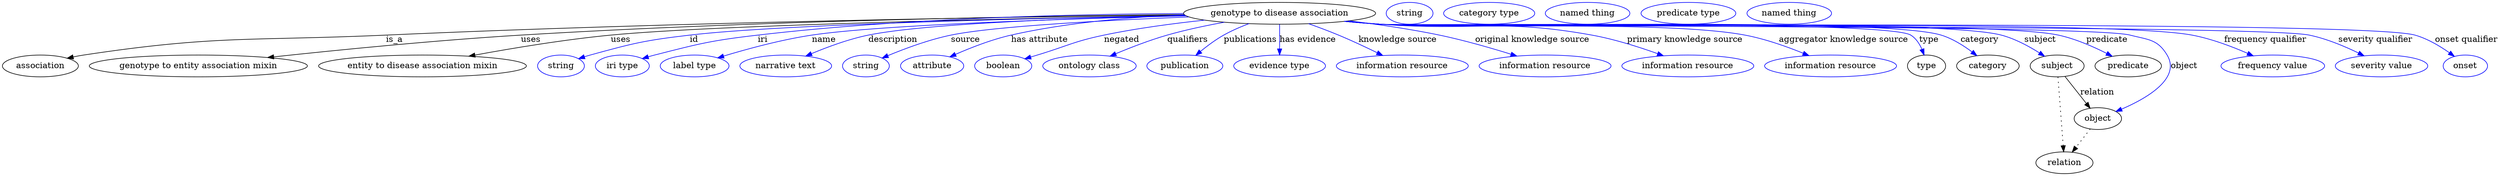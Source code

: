 digraph {
	graph [bb="0,0,4103.4,283"];
	node [label="\N"];
	"genotype to disease association"	[height=0.5,
		label="genotype to disease association",
		pos="2098.4,265",
		width=4.3871];
	association	[height=0.5,
		pos="62.394,178",
		width=1.7332];
	"genotype to disease association" -> association	[label=is_a,
		lp="645.39,221.5",
		pos="e,106.72,190.68 1942,262.45 1673.7,259.29 1108.6,250.53 631.39,229 410.24,219.02 353.31,228.88 134.39,196 128.62,195.13 122.62,194.04 \
116.66,192.82"];
	"genotype to entity association mixin"	[height=0.5,
		pos="322.39,178",
		width=4.9829];
	"genotype to disease association" -> "genotype to entity association mixin"	[label=uses,
		lp="868.89,221.5",
		pos="e,436.21,191.93 1941.4,262.91 1705,260.51 1243.6,252.92 852.39,229 713.09,220.48 553.72,204.62 446.43,193.03"];
	"entity to disease association mixin"	[height=0.5,
		pos="690.39,178",
		width=4.7482];
	"genotype to disease association" -> "entity to disease association mixin"	[label=uses,
		lp="1015.9,221.5",
		pos="e,766.55,194.13 1943.2,261.52 1685,256.98 1177.7,246.19 999.39,229 923.69,221.7 838.4,207.44 776.64,196.01"];
	id	[color=blue,
		height=0.5,
		label=string,
		pos="917.39,178",
		width=1.0652];
	"genotype to disease association" -> id	[color=blue,
		label=id,
		lp="1136.4,221.5",
		pos="e,946.37,190.01 1943.3,261.47 1710.6,257.14 1282.2,247.01 1129.4,229 1055.6,220.3 1037.1,215.79 965.39,196 962.28,195.14 959.08,\
194.18 955.89,193.17",
		style=solid];
	iri	[color=blue,
		height=0.5,
		label="iri type",
		pos="1018.4,178",
		width=1.2277];
	"genotype to disease association" -> iri	[color=blue,
		label=iri,
		lp="1248.4,221.5",
		pos="e,1051.3,190.21 1940.1,264.73 1767.5,263.85 1483.4,257.52 1240.4,229 1164.4,220.08 1145.5,215.05 1071.4,196 1068,195.13 1064.5,194.17 \
1061.1,193.16",
		style=solid];
	name	[color=blue,
		height=0.5,
		label="label type",
		pos="1137.4,178",
		width=1.5707];
	"genotype to disease association" -> name	[color=blue,
		label=name,
		lp="1349.4,221.5",
		pos="e,1175.5,191.46 1944.8,260.81 1755.1,256.21 1443.8,246.3 1329.4,229 1279.5,221.46 1223.9,206.19 1185.4,194.5",
		style=solid];
	description	[color=blue,
		height=0.5,
		label="narrative text",
		pos="1287.4,178",
		width=2.0943];
	"genotype to disease association" -> description	[color=blue,
		label=description,
		lp="1462.9,221.5",
		pos="e,1320.1,194.32 1943.4,261.4 1775.3,257.61 1518.2,248.75 1422.4,229 1390.2,222.37 1355.5,209.38 1329.4,198.3",
		style=solid];
	source	[color=blue,
		height=0.5,
		label=string,
		pos="1419.4,178",
		width=1.0652];
	"genotype to disease association" -> source	[color=blue,
		label=source,
		lp="1581.4,221.5",
		pos="e,1446,191.19 1949.1,259.07 1815.3,253.78 1629.4,244.06 1557.4,229 1521.7,221.55 1482.9,206.83 1455.5,195.28",
		style=solid];
	"has attribute"	[color=blue,
		height=0.5,
		label=attribute,
		pos="1527.4,178",
		width=1.4443];
	"genotype to disease association" -> "has attribute"	[color=blue,
		label="has attribute",
		lp="1703.4,221.5",
		pos="e,1556.3,193.03 1941.8,262.64 1856.5,259.15 1749.6,250.28 1656.4,229 1624.8,221.8 1590.7,208.32 1565.5,197.17",
		style=solid];
	negated	[color=blue,
		height=0.5,
		label=boolean,
		pos="1644.4,178",
		width=1.2999];
	"genotype to disease association" -> negated	[color=blue,
		label=negated,
		lp="1838.4,221.5",
		pos="e,1679.6,189.93 1974.9,253.74 1923.4,248.25 1863.2,240.24 1809.4,229 1759.4,218.56 1748.2,210.87 1699.4,196 1696.1,194.99 1692.7,\
193.95 1689.2,192.9",
		style=solid];
	qualifiers	[color=blue,
		height=0.5,
		label="ontology class",
		pos="1785.4,178",
		width=2.1304];
	"genotype to disease association" -> qualifiers	[color=blue,
		label=qualifiers,
		lp="1946.9,221.5",
		pos="e,1819.3,194.24 2007.3,250.23 1977.1,244.75 1943.6,237.66 1913.4,229 1884.5,220.71 1853.1,208.5 1828.7,198.21",
		style=solid];
	publications	[color=blue,
		height=0.5,
		label=publication,
		pos="1942.4,178",
		width=1.7332];
	"genotype to disease association" -> publications	[color=blue,
		label=publications,
		lp="2050.4,221.5",
		pos="e,1960.4,195.45 2048,247.93 2034.1,242.68 2019.3,236.3 2006.4,229 1993,221.42 1979.3,211.19 1968.1,201.95",
		style=solid];
	"has evidence"	[color=blue,
		height=0.5,
		label="evidence type",
		pos="2098.4,178",
		width=2.0943];
	"genotype to disease association" -> "has evidence"	[color=blue,
		label="has evidence",
		lp="2144.9,221.5",
		pos="e,2098.4,196.18 2098.4,246.8 2098.4,235.16 2098.4,219.55 2098.4,206.24",
		style=solid];
	"knowledge source"	[color=blue,
		height=0.5,
		label="information resource",
		pos="2300.4,178",
		width=3.015];
	"genotype to disease association" -> "knowledge source"	[color=blue,
		label="knowledge source",
		lp="2292.9,221.5",
		pos="e,2268.1,195.37 2146.1,247.83 2161.9,242.2 2179.5,235.62 2195.4,229 2216.7,220.11 2239.9,209.19 2259.1,199.83",
		style=solid];
	"original knowledge source"	[color=blue,
		height=0.5,
		label="information resource",
		pos="2535.4,178",
		width=3.015];
	"genotype to disease association" -> "original knowledge source"	[color=blue,
		label="original knowledge source",
		lp="2514.4,221.5",
		pos="e,2489,194.37 2212.6,252.52 2259,246.89 2313,239.11 2361.4,229 2401.3,220.66 2445.4,207.94 2479.3,197.41",
		style=solid];
	"primary knowledge source"	[color=blue,
		height=0.5,
		label="information resource",
		pos="2770.4,178",
		width=3.015];
	"genotype to disease association" -> "primary knowledge source"	[color=blue,
		label="primary knowledge source",
		lp="2765.4,221.5",
		pos="e,2730.2,194.86 2208.4,252.02 2227.4,250.18 2246.9,248.42 2265.4,247 2419.4,235.18 2460.4,256.52 2612.4,229 2649.4,222.29 2689.9,\
209.38 2720.6,198.36",
		style=solid];
	"aggregator knowledge source"	[color=blue,
		height=0.5,
		label="information resource",
		pos="3005.4,178",
		width=3.015];
	"genotype to disease association" -> "aggregator knowledge source"	[color=blue,
		label="aggregator knowledge source",
		lp="3026.9,221.5",
		pos="e,2969.7,195.13 2206.5,251.85 2226.1,249.98 2246.3,248.25 2265.4,247 2398.3,238.25 2733.5,253.55 2864.4,229 2897.5,222.79 2933.3,\
210.04 2960.5,198.97",
		style=solid];
	type	[height=0.5,
		pos="3163.4,178",
		width=0.86659];
	"genotype to disease association" -> type	[color=blue,
		label=type,
		lp="3167.4,221.5",
		pos="e,3159.4,196.04 2206.1,251.75 2225.8,249.87 2246.2,248.17 2265.4,247 2313.8,244.04 3096.2,254.57 3137.4,229 3145.9,223.69 3151.8,\
214.58 3155.8,205.58",
		style=solid];
	category	[height=0.5,
		pos="3264.4,178",
		width=1.4263];
	"genotype to disease association" -> category	[color=blue,
		label=category,
		lp="3250.9,221.5",
		pos="e,3246.3,194.98 2205.6,251.77 2225.5,249.88 2246,248.17 2265.4,247 2367.7,240.81 3089.4,259.06 3187.4,229 3205.8,223.35 3224,211.88 \
3238.1,201.35",
		style=solid];
	subject	[height=0.5,
		pos="3378.4,178",
		width=1.2277];
	"genotype to disease association" -> subject	[color=blue,
		label=subject,
		lp="3350.4,221.5",
		pos="e,3357.7,194.04 2205.6,251.74 2225.5,249.85 2246,248.15 2265.4,247 2378.7,240.25 3176.7,257.92 3286.4,229 3308.8,223.08 3331.8,210.62 \
3349.2,199.62",
		style=solid];
	predicate	[height=0.5,
		pos="3495.4,178",
		width=1.5165];
	"genotype to disease association" -> predicate	[color=blue,
		label=predicate,
		lp="3460.4,221.5",
		pos="e,3469,194.07 2205.6,251.72 2225.5,249.83 2246,248.14 2265.4,247 2389.1,239.72 3259.3,255.21 3380.4,229 3408.3,222.96 3437.8,209.97 \
3460,198.74",
		style=solid];
	object	[height=0.5,
		pos="3445.4,91",
		width=1.0832];
	"genotype to disease association" -> object	[color=blue,
		label=object,
		lp="3587.4,178",
		pos="e,3475.1,102.68 2205.2,251.74 2225.2,249.84 2245.9,248.13 2265.4,247 2333.8,243.03 3432.1,246.3 3498.4,229 3528.2,221.22 3543.6,\
222.48 3559.4,196 3582.5,157.25 3525.9,124.48 3484.4,106.59",
		style=solid];
	"frequency qualifier"	[color=blue,
		height=0.5,
		label="frequency value",
		pos="3733.4,178",
		width=2.3651];
	"genotype to disease association" -> "frequency qualifier"	[color=blue,
		label="frequency qualifier",
		lp="3721.4,221.5",
		pos="e,3701.2,194.69 2205.2,251.72 2225.2,249.82 2245.9,248.12 2265.4,247 2413.5,238.48 3454.6,256.51 3600.4,229 3632.1,223.02 3666.1,\
210.1 3691.8,198.89",
		style=solid];
	"severity qualifier"	[color=blue,
		height=0.5,
		label="severity value",
		pos="3912.4,178",
		width=2.1123];
	"genotype to disease association" -> "severity qualifier"	[color=blue,
		label="severity qualifier",
		lp="3902.4,221.5",
		pos="e,3883.6,194.83 2205.2,251.69 2225.2,249.8 2245.9,248.1 2265.4,247 2350.2,242.2 3710.3,246.26 3793.4,229 3821.7,223.11 3851.8,210.43 \
3874.6,199.32",
		style=solid];
	"onset qualifier"	[color=blue,
		height=0.5,
		label=onset,
		pos="4049.4,178",
		width=1.011];
	"genotype to disease association" -> "onset qualifier"	[color=blue,
		label="onset qualifier",
		lp="4051.9,221.5",
		pos="e,4031.5,193.83 2205.2,251.67 2225.2,249.78 2245.9,248.09 2265.4,247 2359.8,241.71 3876.5,255.05 3967.4,229 3987.6,223.2 4007.8,\
210.97 4023.1,200.05",
		style=solid];
	association_type	[color=blue,
		height=0.5,
		label=string,
		pos="2312.4,265",
		width=1.0652];
	association_category	[color=blue,
		height=0.5,
		label="category type",
		pos="2443.4,265",
		width=2.0762];
	subject -> object	[label=relation,
		lp="3444.4,134.5",
		pos="e,3432.7,108.05 3391.3,160.61 3401.3,147.95 3415.3,130.24 3426.5,115.98"];
	relation	[height=0.5,
		pos="3390.4,18",
		width=1.2999];
	subject -> relation	[pos="e,3389.1,36.188 3379.7,159.79 3381.8,132.48 3385.8,78.994 3388.3,46.38",
		style=dotted];
	"genotype to disease association_subject"	[color=blue,
		height=0.5,
		label="named thing",
		pos="2605.4,265",
		width=1.9318];
	"genotype to disease association_predicate"	[color=blue,
		height=0.5,
		label="predicate type",
		pos="2771.4,265",
		width=2.1665];
	object -> relation	[pos="e,3403.2,35.54 3432.9,73.889 3426,64.939 3417.2,53.617 3409.4,43.584",
		style=dotted];
	"genotype to disease association_object"	[color=blue,
		height=0.5,
		label="named thing",
		pos="2937.4,265",
		width=1.9318];
}
